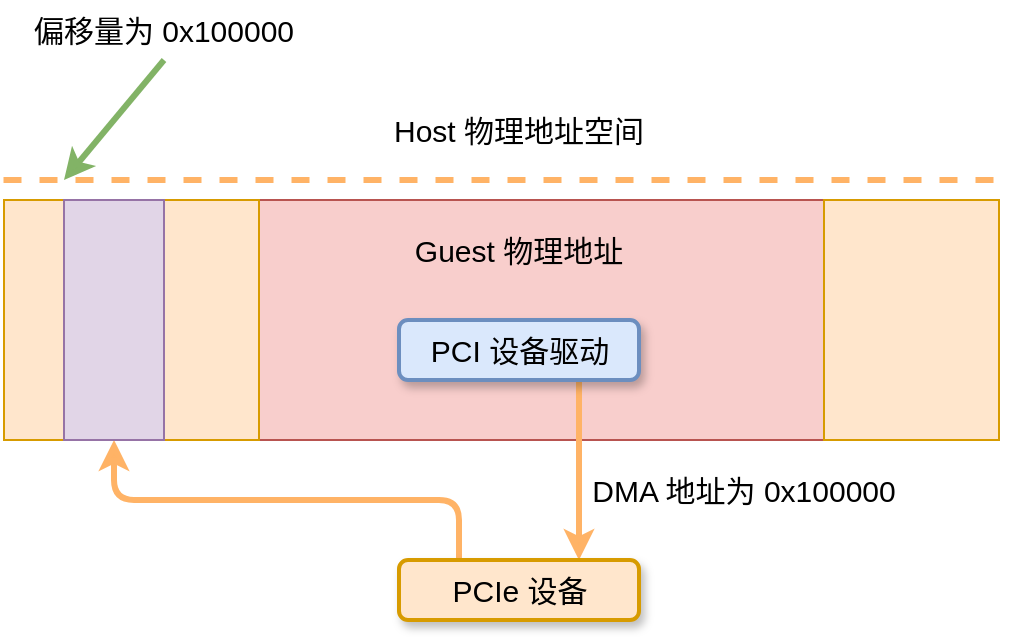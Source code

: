 <mxfile version="17.2.4" type="device"><diagram id="6A33YNNAumB7MYZeX0kF" name="第 1 页"><mxGraphModel dx="1102" dy="1025" grid="1" gridSize="10" guides="1" tooltips="1" connect="1" arrows="1" fold="1" page="1" pageScale="1" pageWidth="1169" pageHeight="827" math="0" shadow="0"><root><mxCell id="0"/><mxCell id="1" parent="0"/><mxCell id="Ow_WIXItOcsbwUhfGyvj-1" value="" style="rounded=0;whiteSpace=wrap;html=1;fillColor=#f8cecc;strokeColor=#b85450;" parent="1" vertex="1"><mxGeometry x="287.5" y="200" width="282.5" height="120" as="geometry"/></mxCell><mxCell id="DE-tyojPcYyCHOh48hfH-12" style="edgeStyle=orthogonalEdgeStyle;shape=connector;rounded=1;orthogonalLoop=1;jettySize=auto;html=1;exitX=0.75;exitY=1;exitDx=0;exitDy=0;entryX=0.75;entryY=0;entryDx=0;entryDy=0;labelBackgroundColor=default;fontFamily=Helvetica;fontSize=15;fontColor=default;endArrow=classic;strokeColor=#FFB366;strokeWidth=3;" edge="1" parent="1" source="S1mDj4TWdEI19Y-AuGKs-3" target="DE-tyojPcYyCHOh48hfH-3"><mxGeometry relative="1" as="geometry"/></mxCell><mxCell id="S1mDj4TWdEI19Y-AuGKs-3" value="PCI 设备驱动" style="rounded=1;whiteSpace=wrap;html=1;fillColor=#dae8fc;strokeColor=#6c8ebf;fontSize=15;strokeWidth=2;glass=0;sketch=0;shadow=1;" parent="1" vertex="1"><mxGeometry x="357.5" y="260" width="120" height="30" as="geometry"/></mxCell><mxCell id="S1mDj4TWdEI19Y-AuGKs-6" value="Guest 物理地址" style="text;html=1;strokeColor=none;fillColor=none;align=center;verticalAlign=middle;whiteSpace=wrap;rounded=0;fontFamily=Helvetica;fontSize=15;fontColor=default;" parent="1" vertex="1"><mxGeometry x="351.25" y="210" width="132.5" height="30" as="geometry"/></mxCell><mxCell id="DE-tyojPcYyCHOh48hfH-13" style="edgeStyle=orthogonalEdgeStyle;shape=connector;rounded=1;orthogonalLoop=1;jettySize=auto;html=1;exitX=0.25;exitY=0;exitDx=0;exitDy=0;labelBackgroundColor=default;fontFamily=Helvetica;fontSize=15;fontColor=default;endArrow=classic;strokeColor=#FFB366;strokeWidth=3;entryX=0.5;entryY=1;entryDx=0;entryDy=0;" edge="1" parent="1" source="DE-tyojPcYyCHOh48hfH-3" target="DE-tyojPcYyCHOh48hfH-14"><mxGeometry relative="1" as="geometry"><mxPoint x="230" y="360" as="targetPoint"/></mxGeometry></mxCell><mxCell id="DE-tyojPcYyCHOh48hfH-3" value="PCIe 设备" style="rounded=1;whiteSpace=wrap;html=1;fillColor=#ffe6cc;strokeColor=#d79b00;fontSize=15;strokeWidth=2;glass=0;sketch=0;shadow=1;" vertex="1" parent="1"><mxGeometry x="357.5" y="380" width="120" height="30" as="geometry"/></mxCell><mxCell id="DE-tyojPcYyCHOh48hfH-7" value="" style="rounded=0;whiteSpace=wrap;html=1;fillColor=#ffe6cc;strokeColor=#d79b00;" vertex="1" parent="1"><mxGeometry x="160" y="200" width="127.5" height="120" as="geometry"/></mxCell><mxCell id="DE-tyojPcYyCHOh48hfH-8" value="" style="rounded=0;whiteSpace=wrap;html=1;fillColor=#ffe6cc;strokeColor=#d79b00;" vertex="1" parent="1"><mxGeometry x="570" y="200" width="87.5" height="120" as="geometry"/></mxCell><mxCell id="DE-tyojPcYyCHOh48hfH-9" value="DMA 地址为 0x100000" style="text;html=1;strokeColor=none;fillColor=none;align=center;verticalAlign=middle;whiteSpace=wrap;rounded=0;fontFamily=Helvetica;fontSize=15;fontColor=default;" vertex="1" parent="1"><mxGeometry x="450" y="330" width="160" height="30" as="geometry"/></mxCell><mxCell id="DE-tyojPcYyCHOh48hfH-10" value="" style="endArrow=none;dashed=1;html=1;rounded=1;labelBackgroundColor=default;fontFamily=Helvetica;fontSize=15;fontColor=default;strokeColor=#FFB366;strokeWidth=3;shape=connector;" edge="1" parent="1"><mxGeometry width="50" height="50" relative="1" as="geometry"><mxPoint x="159.75" y="190" as="sourcePoint"/><mxPoint x="660" y="190" as="targetPoint"/></mxGeometry></mxCell><mxCell id="DE-tyojPcYyCHOh48hfH-11" value="Host 物理地址空间" style="text;html=1;strokeColor=none;fillColor=none;align=center;verticalAlign=middle;whiteSpace=wrap;rounded=0;fontFamily=Helvetica;fontSize=15;fontColor=default;" vertex="1" parent="1"><mxGeometry x="351.25" y="150" width="132.5" height="30" as="geometry"/></mxCell><mxCell id="DE-tyojPcYyCHOh48hfH-14" value="" style="rounded=0;whiteSpace=wrap;html=1;fontFamily=Helvetica;fontSize=15;fillColor=#e1d5e7;strokeColor=#9673a6;" vertex="1" parent="1"><mxGeometry x="190" y="200" width="50" height="120" as="geometry"/></mxCell><mxCell id="DE-tyojPcYyCHOh48hfH-16" style="shape=connector;rounded=1;orthogonalLoop=1;jettySize=auto;html=1;exitX=0.5;exitY=1;exitDx=0;exitDy=0;labelBackgroundColor=default;fontFamily=Helvetica;fontSize=15;fontColor=default;endArrow=classic;strokeColor=#82b366;strokeWidth=3;fillColor=#d5e8d4;" edge="1" parent="1" source="DE-tyojPcYyCHOh48hfH-15"><mxGeometry relative="1" as="geometry"><mxPoint x="190" y="190" as="targetPoint"/></mxGeometry></mxCell><mxCell id="DE-tyojPcYyCHOh48hfH-15" value="偏移量为 0x100000" style="text;html=1;strokeColor=none;fillColor=none;align=center;verticalAlign=middle;whiteSpace=wrap;rounded=0;fontFamily=Helvetica;fontSize=15;fontColor=default;" vertex="1" parent="1"><mxGeometry x="160" y="100" width="160" height="30" as="geometry"/></mxCell></root></mxGraphModel></diagram></mxfile>
